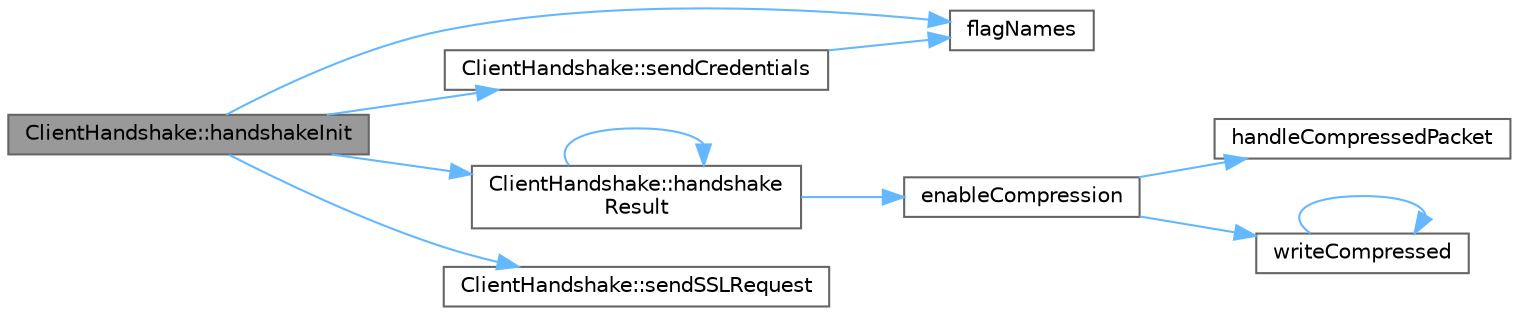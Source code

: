digraph "ClientHandshake::handshakeInit"
{
 // INTERACTIVE_SVG=YES
 // LATEX_PDF_SIZE
  bgcolor="transparent";
  edge [fontname=Helvetica,fontsize=10,labelfontname=Helvetica,labelfontsize=10];
  node [fontname=Helvetica,fontsize=10,shape=box,height=0.2,width=0.4];
  rankdir="LR";
  Node1 [id="Node000001",label="ClientHandshake::handshakeInit",height=0.2,width=0.4,color="gray40", fillcolor="grey60", style="filled", fontcolor="black",tooltip=" "];
  Node1 -> Node2 [id="edge11_Node000001_Node000002",color="steelblue1",style="solid",tooltip=" "];
  Node2 [id="Node000002",label="flagNames",height=0.2,width=0.4,color="grey40", fillcolor="white", style="filled",URL="$d3/d1a/a00251_a3de3341f715a235be1d832456345fb82.html#a3de3341f715a235be1d832456345fb82",tooltip=" "];
  Node1 -> Node3 [id="edge12_Node000001_Node000003",color="steelblue1",style="solid",tooltip=" "];
  Node3 [id="Node000003",label="ClientHandshake::handshake\lResult",height=0.2,width=0.4,color="grey40", fillcolor="white", style="filled",URL="$d5/d39/a00676_aeb1492a5598740ab8f214a016d7ce65d.html#aeb1492a5598740ab8f214a016d7ce65d",tooltip=" "];
  Node3 -> Node4 [id="edge13_Node000003_Node000004",color="steelblue1",style="solid",tooltip=" "];
  Node4 [id="Node000004",label="enableCompression",height=0.2,width=0.4,color="grey40", fillcolor="white", style="filled",URL="$dc/d5d/a00278_a01518d510b0c24505398c8ada71beb57.html#a01518d510b0c24505398c8ada71beb57",tooltip=" "];
  Node4 -> Node5 [id="edge14_Node000004_Node000005",color="steelblue1",style="solid",tooltip=" "];
  Node5 [id="Node000005",label="handleCompressedPacket",height=0.2,width=0.4,color="grey40", fillcolor="white", style="filled",URL="$dc/d5d/a00278_a05c88bf72143c764be7adf62897696ee.html#a05c88bf72143c764be7adf62897696ee",tooltip=" "];
  Node4 -> Node6 [id="edge15_Node000004_Node000006",color="steelblue1",style="solid",tooltip=" "];
  Node6 [id="Node000006",label="writeCompressed",height=0.2,width=0.4,color="grey40", fillcolor="white", style="filled",URL="$dc/d5d/a00278_acdd0c7004e9a88715887b789254bf1d8.html#acdd0c7004e9a88715887b789254bf1d8",tooltip=" "];
  Node6 -> Node6 [id="edge16_Node000006_Node000006",color="steelblue1",style="solid",tooltip=" "];
  Node3 -> Node3 [id="edge17_Node000003_Node000003",color="steelblue1",style="solid",tooltip=" "];
  Node1 -> Node7 [id="edge18_Node000001_Node000007",color="steelblue1",style="solid",tooltip=" "];
  Node7 [id="Node000007",label="ClientHandshake::sendCredentials",height=0.2,width=0.4,color="grey40", fillcolor="white", style="filled",URL="$d5/d39/a00676_ad234f42c6d0967a1de63e291112dedbf.html#ad234f42c6d0967a1de63e291112dedbf",tooltip=" "];
  Node7 -> Node2 [id="edge19_Node000007_Node000002",color="steelblue1",style="solid",tooltip=" "];
  Node1 -> Node8 [id="edge20_Node000001_Node000008",color="steelblue1",style="solid",tooltip=" "];
  Node8 [id="Node000008",label="ClientHandshake::sendSSLRequest",height=0.2,width=0.4,color="grey40", fillcolor="white", style="filled",URL="$d5/d39/a00676_a535efcccced3a5c98372b46fba65af71.html#a535efcccced3a5c98372b46fba65af71",tooltip=" "];
}
